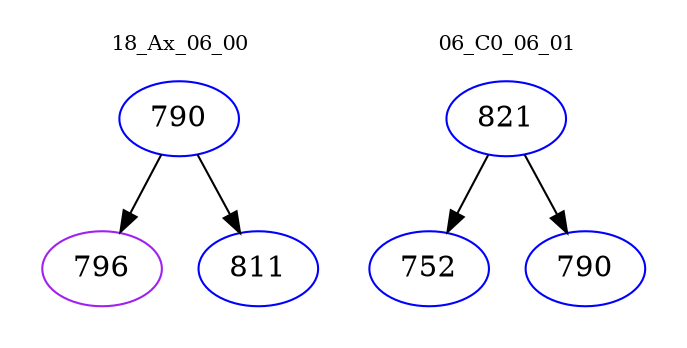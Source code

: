 digraph{
subgraph cluster_0 {
color = white
label = "18_Ax_06_00";
fontsize=10;
T0_790 [label="790", color="blue"]
T0_790 -> T0_796 [color="black"]
T0_796 [label="796", color="purple"]
T0_790 -> T0_811 [color="black"]
T0_811 [label="811", color="blue"]
}
subgraph cluster_1 {
color = white
label = "06_C0_06_01";
fontsize=10;
T1_821 [label="821", color="blue"]
T1_821 -> T1_752 [color="black"]
T1_752 [label="752", color="blue"]
T1_821 -> T1_790 [color="black"]
T1_790 [label="790", color="blue"]
}
}

